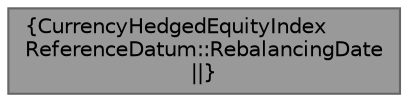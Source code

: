 digraph "CurrencyHedgedEquityIndexReferenceDatum::RebalancingDate"
{
 // INTERACTIVE_SVG=YES
 // LATEX_PDF_SIZE
  bgcolor="transparent";
  edge [fontname=Helvetica,fontsize=10,labelfontname=Helvetica,labelfontsize=10];
  node [fontname=Helvetica,fontsize=10,shape=box,height=0.2,width=0.4];
  Node1 [label="{CurrencyHedgedEquityIndex\lReferenceDatum::RebalancingDate\n||}",height=0.2,width=0.4,color="gray40", fillcolor="grey60", style="filled", fontcolor="black",tooltip=" "];
}
